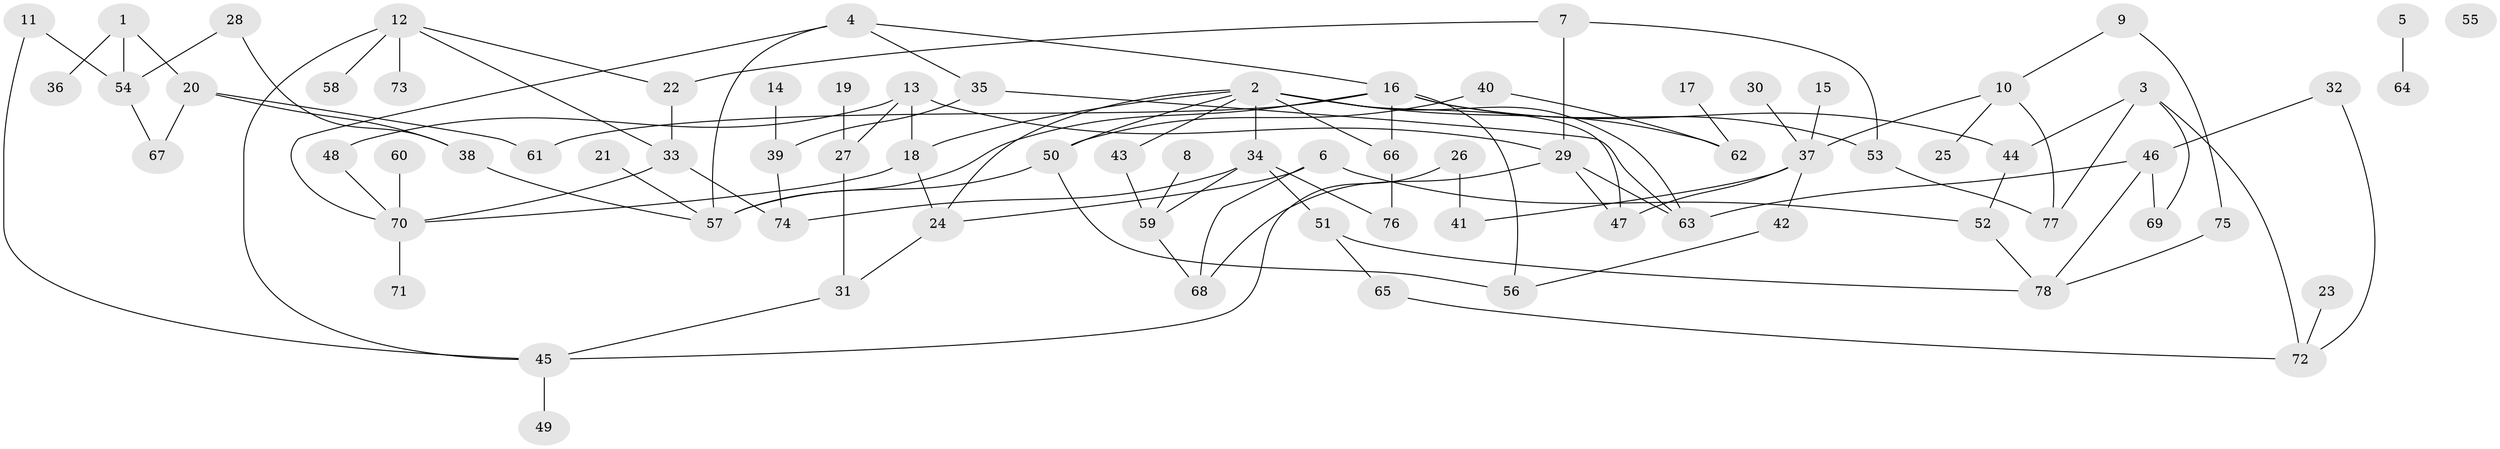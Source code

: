 // Generated by graph-tools (version 1.1) at 2025/13/03/09/25 04:13:04]
// undirected, 78 vertices, 111 edges
graph export_dot {
graph [start="1"]
  node [color=gray90,style=filled];
  1;
  2;
  3;
  4;
  5;
  6;
  7;
  8;
  9;
  10;
  11;
  12;
  13;
  14;
  15;
  16;
  17;
  18;
  19;
  20;
  21;
  22;
  23;
  24;
  25;
  26;
  27;
  28;
  29;
  30;
  31;
  32;
  33;
  34;
  35;
  36;
  37;
  38;
  39;
  40;
  41;
  42;
  43;
  44;
  45;
  46;
  47;
  48;
  49;
  50;
  51;
  52;
  53;
  54;
  55;
  56;
  57;
  58;
  59;
  60;
  61;
  62;
  63;
  64;
  65;
  66;
  67;
  68;
  69;
  70;
  71;
  72;
  73;
  74;
  75;
  76;
  77;
  78;
  1 -- 20;
  1 -- 36;
  1 -- 54;
  2 -- 18;
  2 -- 24;
  2 -- 34;
  2 -- 43;
  2 -- 47;
  2 -- 50;
  2 -- 62;
  2 -- 63;
  2 -- 66;
  3 -- 44;
  3 -- 69;
  3 -- 72;
  3 -- 77;
  4 -- 16;
  4 -- 35;
  4 -- 57;
  4 -- 70;
  5 -- 64;
  6 -- 24;
  6 -- 52;
  6 -- 68;
  7 -- 22;
  7 -- 29;
  7 -- 53;
  8 -- 59;
  9 -- 10;
  9 -- 75;
  10 -- 25;
  10 -- 37;
  10 -- 77;
  11 -- 45;
  11 -- 54;
  12 -- 22;
  12 -- 33;
  12 -- 45;
  12 -- 58;
  12 -- 73;
  13 -- 18;
  13 -- 27;
  13 -- 29;
  13 -- 48;
  14 -- 39;
  15 -- 37;
  16 -- 44;
  16 -- 53;
  16 -- 56;
  16 -- 57;
  16 -- 61;
  16 -- 66;
  17 -- 62;
  18 -- 24;
  18 -- 70;
  19 -- 27;
  20 -- 38;
  20 -- 61;
  20 -- 67;
  21 -- 57;
  22 -- 33;
  23 -- 72;
  24 -- 31;
  26 -- 41;
  26 -- 45;
  27 -- 31;
  28 -- 38;
  28 -- 54;
  29 -- 47;
  29 -- 63;
  29 -- 68;
  30 -- 37;
  31 -- 45;
  32 -- 46;
  32 -- 72;
  33 -- 70;
  33 -- 74;
  34 -- 51;
  34 -- 59;
  34 -- 74;
  34 -- 76;
  35 -- 39;
  35 -- 63;
  37 -- 41;
  37 -- 42;
  37 -- 47;
  38 -- 57;
  39 -- 74;
  40 -- 50;
  40 -- 62;
  42 -- 56;
  43 -- 59;
  44 -- 52;
  45 -- 49;
  46 -- 63;
  46 -- 69;
  46 -- 78;
  48 -- 70;
  50 -- 56;
  50 -- 57;
  51 -- 65;
  51 -- 78;
  52 -- 78;
  53 -- 77;
  54 -- 67;
  59 -- 68;
  60 -- 70;
  65 -- 72;
  66 -- 76;
  70 -- 71;
  75 -- 78;
}
